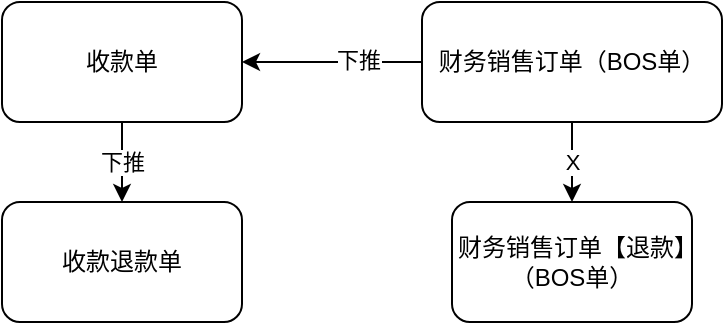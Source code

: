 <mxfile version="20.0.4" type="github">
  <diagram id="C5RBs43oDa-KdzZeNtuy" name="Page-1">
    <mxGraphModel dx="1374" dy="754" grid="1" gridSize="10" guides="1" tooltips="1" connect="1" arrows="1" fold="1" page="1" pageScale="1" pageWidth="827" pageHeight="1169" math="0" shadow="0">
      <root>
        <mxCell id="WIyWlLk6GJQsqaUBKTNV-0" />
        <mxCell id="WIyWlLk6GJQsqaUBKTNV-1" parent="WIyWlLk6GJQsqaUBKTNV-0" />
        <mxCell id="yGl1BQOes_U4skFVAVLt-2" value="" style="edgeStyle=orthogonalEdgeStyle;rounded=0;orthogonalLoop=1;jettySize=auto;html=1;" edge="1" parent="WIyWlLk6GJQsqaUBKTNV-1" source="yGl1BQOes_U4skFVAVLt-0" target="yGl1BQOes_U4skFVAVLt-1">
          <mxGeometry relative="1" as="geometry" />
        </mxCell>
        <mxCell id="yGl1BQOes_U4skFVAVLt-3" value="下推" style="edgeLabel;html=1;align=center;verticalAlign=middle;resizable=0;points=[];" vertex="1" connectable="0" parent="yGl1BQOes_U4skFVAVLt-2">
          <mxGeometry x="-0.275" y="-1" relative="1" as="geometry">
            <mxPoint as="offset" />
          </mxGeometry>
        </mxCell>
        <mxCell id="yGl1BQOes_U4skFVAVLt-7" value="X" style="edgeStyle=orthogonalEdgeStyle;rounded=0;orthogonalLoop=1;jettySize=auto;html=1;" edge="1" parent="WIyWlLk6GJQsqaUBKTNV-1" source="yGl1BQOes_U4skFVAVLt-0" target="yGl1BQOes_U4skFVAVLt-6">
          <mxGeometry relative="1" as="geometry" />
        </mxCell>
        <mxCell id="yGl1BQOes_U4skFVAVLt-0" value="财务销售订单（BOS单）" style="rounded=1;whiteSpace=wrap;html=1;" vertex="1" parent="WIyWlLk6GJQsqaUBKTNV-1">
          <mxGeometry x="350" y="140" width="150" height="60" as="geometry" />
        </mxCell>
        <mxCell id="yGl1BQOes_U4skFVAVLt-5" value="下推" style="edgeStyle=orthogonalEdgeStyle;rounded=0;orthogonalLoop=1;jettySize=auto;html=1;" edge="1" parent="WIyWlLk6GJQsqaUBKTNV-1" source="yGl1BQOes_U4skFVAVLt-1" target="yGl1BQOes_U4skFVAVLt-4">
          <mxGeometry relative="1" as="geometry" />
        </mxCell>
        <mxCell id="yGl1BQOes_U4skFVAVLt-1" value="收款单" style="whiteSpace=wrap;html=1;rounded=1;" vertex="1" parent="WIyWlLk6GJQsqaUBKTNV-1">
          <mxGeometry x="140" y="140" width="120" height="60" as="geometry" />
        </mxCell>
        <mxCell id="yGl1BQOes_U4skFVAVLt-4" value="收款退款单" style="whiteSpace=wrap;html=1;rounded=1;" vertex="1" parent="WIyWlLk6GJQsqaUBKTNV-1">
          <mxGeometry x="140" y="240" width="120" height="60" as="geometry" />
        </mxCell>
        <mxCell id="yGl1BQOes_U4skFVAVLt-6" value="财务销售订单【退款】（BOS单）" style="whiteSpace=wrap;html=1;rounded=1;" vertex="1" parent="WIyWlLk6GJQsqaUBKTNV-1">
          <mxGeometry x="365" y="240" width="120" height="60" as="geometry" />
        </mxCell>
      </root>
    </mxGraphModel>
  </diagram>
</mxfile>
